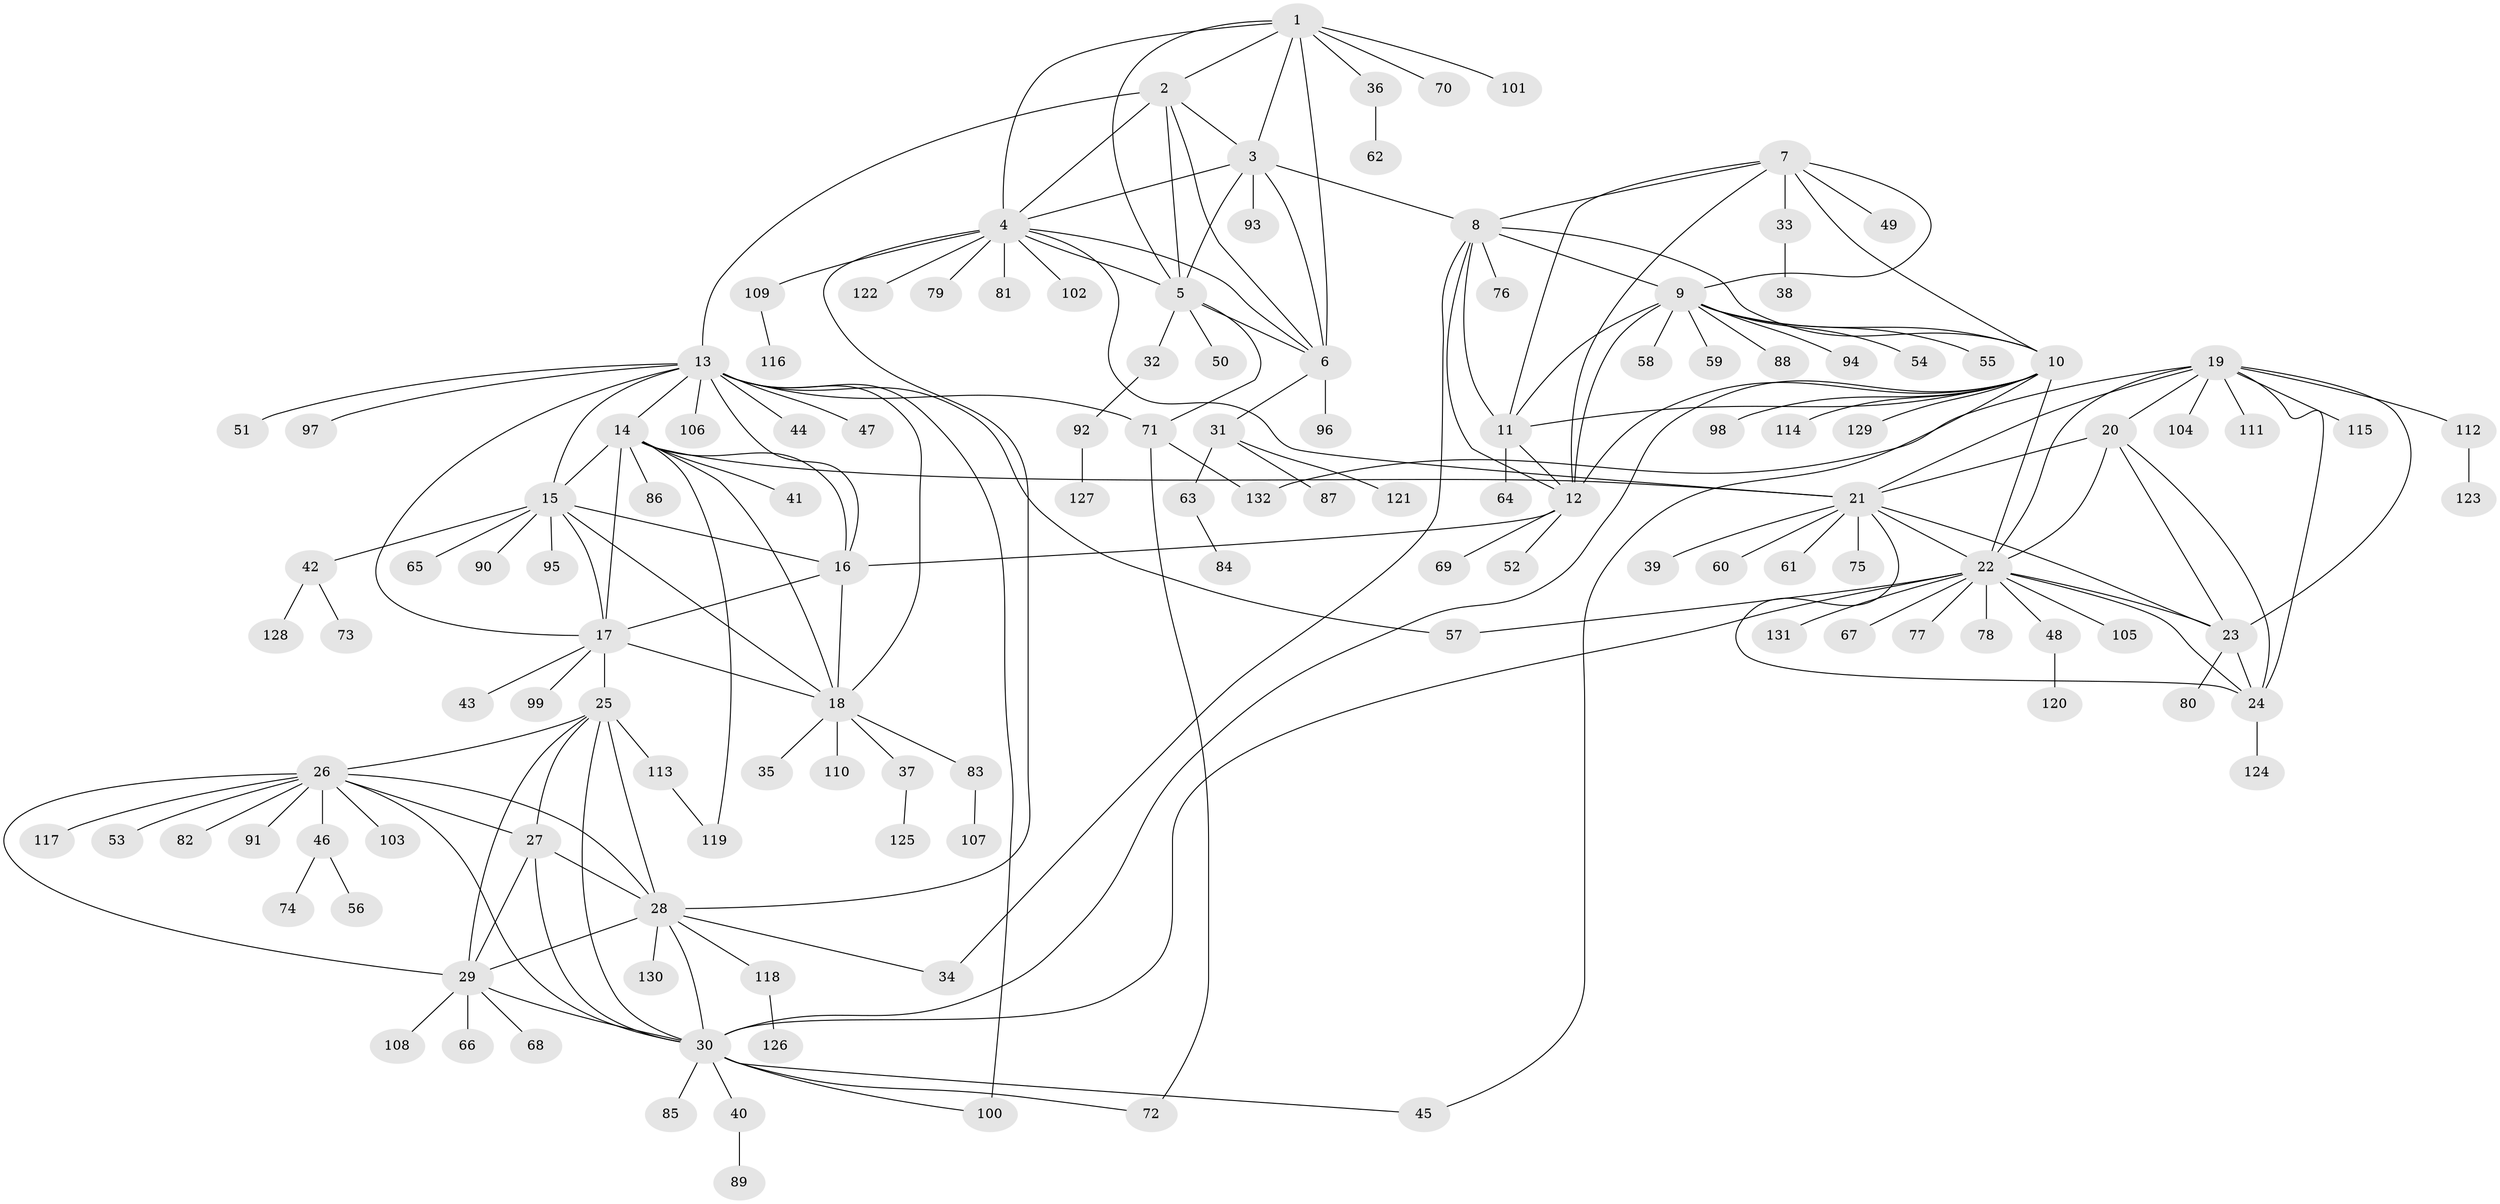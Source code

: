 // Generated by graph-tools (version 1.1) at 2025/02/03/09/25 03:02:47]
// undirected, 132 vertices, 195 edges
graph export_dot {
graph [start="1"]
  node [color=gray90,style=filled];
  1;
  2;
  3;
  4;
  5;
  6;
  7;
  8;
  9;
  10;
  11;
  12;
  13;
  14;
  15;
  16;
  17;
  18;
  19;
  20;
  21;
  22;
  23;
  24;
  25;
  26;
  27;
  28;
  29;
  30;
  31;
  32;
  33;
  34;
  35;
  36;
  37;
  38;
  39;
  40;
  41;
  42;
  43;
  44;
  45;
  46;
  47;
  48;
  49;
  50;
  51;
  52;
  53;
  54;
  55;
  56;
  57;
  58;
  59;
  60;
  61;
  62;
  63;
  64;
  65;
  66;
  67;
  68;
  69;
  70;
  71;
  72;
  73;
  74;
  75;
  76;
  77;
  78;
  79;
  80;
  81;
  82;
  83;
  84;
  85;
  86;
  87;
  88;
  89;
  90;
  91;
  92;
  93;
  94;
  95;
  96;
  97;
  98;
  99;
  100;
  101;
  102;
  103;
  104;
  105;
  106;
  107;
  108;
  109;
  110;
  111;
  112;
  113;
  114;
  115;
  116;
  117;
  118;
  119;
  120;
  121;
  122;
  123;
  124;
  125;
  126;
  127;
  128;
  129;
  130;
  131;
  132;
  1 -- 2;
  1 -- 3;
  1 -- 4;
  1 -- 5;
  1 -- 6;
  1 -- 36;
  1 -- 70;
  1 -- 101;
  2 -- 3;
  2 -- 4;
  2 -- 5;
  2 -- 6;
  2 -- 13;
  3 -- 4;
  3 -- 5;
  3 -- 6;
  3 -- 8;
  3 -- 93;
  4 -- 5;
  4 -- 6;
  4 -- 21;
  4 -- 28;
  4 -- 79;
  4 -- 81;
  4 -- 102;
  4 -- 109;
  4 -- 122;
  5 -- 6;
  5 -- 32;
  5 -- 50;
  5 -- 71;
  6 -- 31;
  6 -- 96;
  7 -- 8;
  7 -- 9;
  7 -- 10;
  7 -- 11;
  7 -- 12;
  7 -- 33;
  7 -- 49;
  8 -- 9;
  8 -- 10;
  8 -- 11;
  8 -- 12;
  8 -- 34;
  8 -- 76;
  9 -- 10;
  9 -- 11;
  9 -- 12;
  9 -- 54;
  9 -- 55;
  9 -- 58;
  9 -- 59;
  9 -- 88;
  9 -- 94;
  10 -- 11;
  10 -- 12;
  10 -- 22;
  10 -- 30;
  10 -- 45;
  10 -- 98;
  10 -- 114;
  10 -- 129;
  11 -- 12;
  11 -- 64;
  12 -- 16;
  12 -- 52;
  12 -- 69;
  13 -- 14;
  13 -- 15;
  13 -- 16;
  13 -- 17;
  13 -- 18;
  13 -- 44;
  13 -- 47;
  13 -- 51;
  13 -- 57;
  13 -- 71;
  13 -- 97;
  13 -- 100;
  13 -- 106;
  14 -- 15;
  14 -- 16;
  14 -- 17;
  14 -- 18;
  14 -- 21;
  14 -- 41;
  14 -- 86;
  14 -- 119;
  15 -- 16;
  15 -- 17;
  15 -- 18;
  15 -- 42;
  15 -- 65;
  15 -- 90;
  15 -- 95;
  16 -- 17;
  16 -- 18;
  17 -- 18;
  17 -- 25;
  17 -- 43;
  17 -- 99;
  18 -- 35;
  18 -- 37;
  18 -- 83;
  18 -- 110;
  19 -- 20;
  19 -- 21;
  19 -- 22;
  19 -- 23;
  19 -- 24;
  19 -- 104;
  19 -- 111;
  19 -- 112;
  19 -- 115;
  19 -- 132;
  20 -- 21;
  20 -- 22;
  20 -- 23;
  20 -- 24;
  21 -- 22;
  21 -- 23;
  21 -- 24;
  21 -- 39;
  21 -- 60;
  21 -- 61;
  21 -- 75;
  22 -- 23;
  22 -- 24;
  22 -- 30;
  22 -- 48;
  22 -- 57;
  22 -- 67;
  22 -- 77;
  22 -- 78;
  22 -- 105;
  22 -- 131;
  23 -- 24;
  23 -- 80;
  24 -- 124;
  25 -- 26;
  25 -- 27;
  25 -- 28;
  25 -- 29;
  25 -- 30;
  25 -- 113;
  26 -- 27;
  26 -- 28;
  26 -- 29;
  26 -- 30;
  26 -- 46;
  26 -- 53;
  26 -- 82;
  26 -- 91;
  26 -- 103;
  26 -- 117;
  27 -- 28;
  27 -- 29;
  27 -- 30;
  28 -- 29;
  28 -- 30;
  28 -- 34;
  28 -- 118;
  28 -- 130;
  29 -- 30;
  29 -- 66;
  29 -- 68;
  29 -- 108;
  30 -- 40;
  30 -- 45;
  30 -- 72;
  30 -- 85;
  30 -- 100;
  31 -- 63;
  31 -- 87;
  31 -- 121;
  32 -- 92;
  33 -- 38;
  36 -- 62;
  37 -- 125;
  40 -- 89;
  42 -- 73;
  42 -- 128;
  46 -- 56;
  46 -- 74;
  48 -- 120;
  63 -- 84;
  71 -- 72;
  71 -- 132;
  83 -- 107;
  92 -- 127;
  109 -- 116;
  112 -- 123;
  113 -- 119;
  118 -- 126;
}
